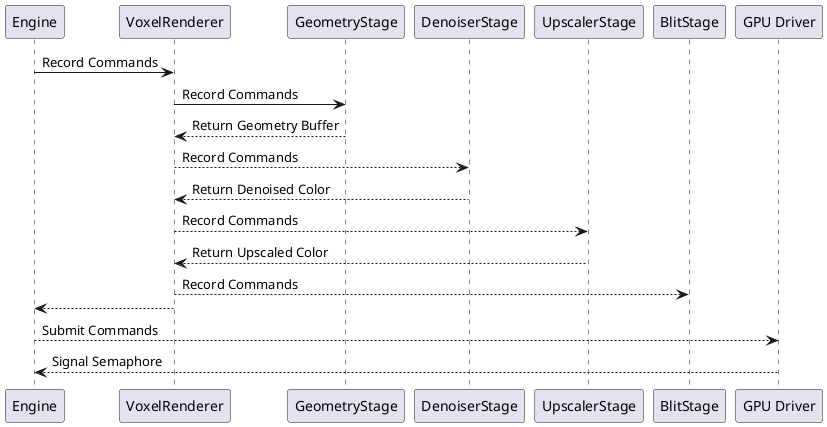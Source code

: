 @startuml
'https://plantuml.com/sequence-diagram

Engine -> VoxelRenderer: Record Commands
VoxelRenderer -> GeometryStage: Record Commands
GeometryStage --> VoxelRenderer: Return Geometry Buffer
VoxelRenderer --> DenoiserStage: Record Commands
DenoiserStage --> VoxelRenderer: Return Denoised Color
VoxelRenderer --> UpscalerStage: Record Commands
UpscalerStage --> VoxelRenderer: Return Upscaled Color
VoxelRenderer --> BlitStage: Record Commands
VoxelRenderer --> Engine:
Engine --> "GPU Driver": Submit Commands
"GPU Driver" --> Engine: Signal Semaphore

@enduml
